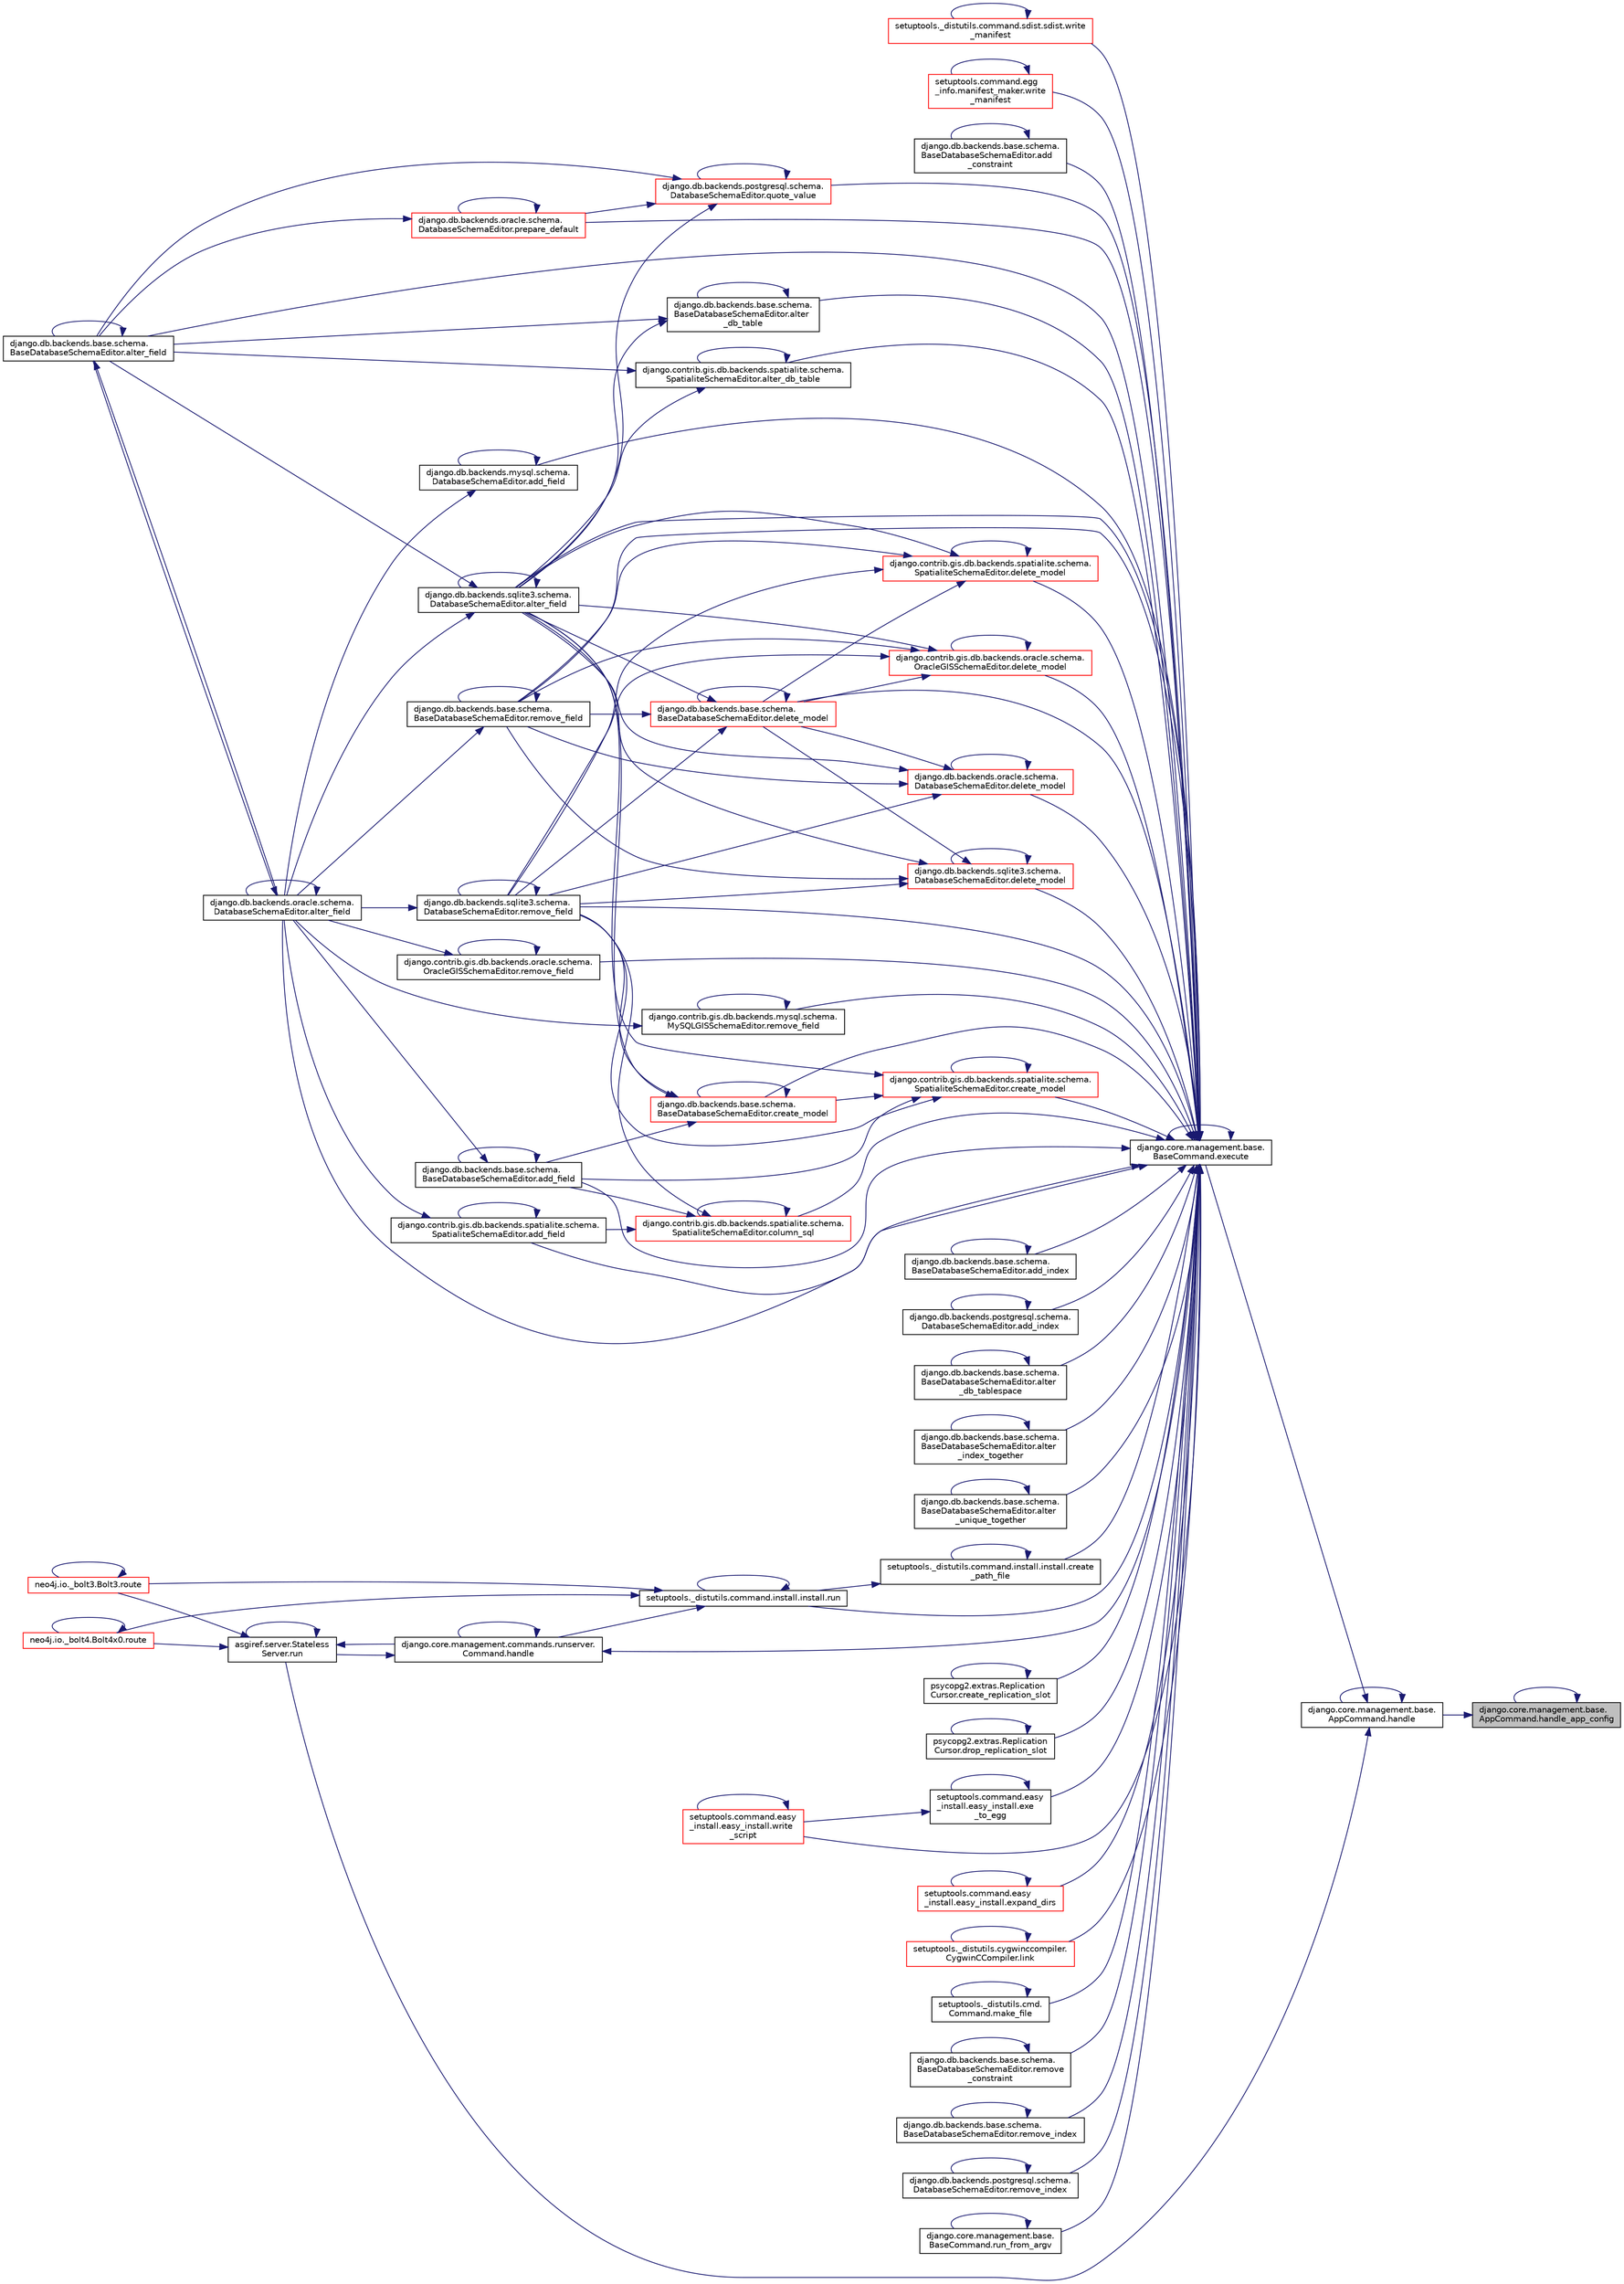 digraph "django.core.management.base.AppCommand.handle_app_config"
{
 // LATEX_PDF_SIZE
  edge [fontname="Helvetica",fontsize="10",labelfontname="Helvetica",labelfontsize="10"];
  node [fontname="Helvetica",fontsize="10",shape=record];
  rankdir="RL";
  Node1 [label="django.core.management.base.\lAppCommand.handle_app_config",height=0.2,width=0.4,color="black", fillcolor="grey75", style="filled", fontcolor="black",tooltip=" "];
  Node1 -> Node2 [dir="back",color="midnightblue",fontsize="10",style="solid",fontname="Helvetica"];
  Node2 [label="django.core.management.base.\lAppCommand.handle",height=0.2,width=0.4,color="black", fillcolor="white", style="filled",URL="$d6/d14/classdjango_1_1core_1_1management_1_1base_1_1_app_command.html#ac3fe06aaba55489030ab8ab58a728fd6",tooltip=" "];
  Node2 -> Node3 [dir="back",color="midnightblue",fontsize="10",style="solid",fontname="Helvetica"];
  Node3 [label="django.core.management.base.\lBaseCommand.execute",height=0.2,width=0.4,color="black", fillcolor="white", style="filled",URL="$db/da3/classdjango_1_1core_1_1management_1_1base_1_1_base_command.html#a900029c213c1456bbd6f8e5b8ead2201",tooltip=" "];
  Node3 -> Node4 [dir="back",color="midnightblue",fontsize="10",style="solid",fontname="Helvetica"];
  Node4 [label="django.db.backends.base.schema.\lBaseDatabaseSchemaEditor.add\l_constraint",height=0.2,width=0.4,color="black", fillcolor="white", style="filled",URL="$d7/d55/classdjango_1_1db_1_1backends_1_1base_1_1schema_1_1_base_database_schema_editor.html#a61de1c3cba86c7877b5ea3a70022b6d4",tooltip=" "];
  Node4 -> Node4 [dir="back",color="midnightblue",fontsize="10",style="solid",fontname="Helvetica"];
  Node3 -> Node5 [dir="back",color="midnightblue",fontsize="10",style="solid",fontname="Helvetica"];
  Node5 [label="django.contrib.gis.db.backends.spatialite.schema.\lSpatialiteSchemaEditor.add_field",height=0.2,width=0.4,color="black", fillcolor="white", style="filled",URL="$da/dec/classdjango_1_1contrib_1_1gis_1_1db_1_1backends_1_1spatialite_1_1schema_1_1_spatialite_schema_editor.html#abb80ee8b31babcd12964eee5f00210e8",tooltip=" "];
  Node5 -> Node5 [dir="back",color="midnightblue",fontsize="10",style="solid",fontname="Helvetica"];
  Node5 -> Node6 [dir="back",color="midnightblue",fontsize="10",style="solid",fontname="Helvetica"];
  Node6 [label="django.db.backends.oracle.schema.\lDatabaseSchemaEditor.alter_field",height=0.2,width=0.4,color="black", fillcolor="white", style="filled",URL="$d7/db6/classdjango_1_1db_1_1backends_1_1oracle_1_1schema_1_1_database_schema_editor.html#a5b01701c9307285a003263949056a7d9",tooltip=" "];
  Node6 -> Node7 [dir="back",color="midnightblue",fontsize="10",style="solid",fontname="Helvetica"];
  Node7 [label="django.db.backends.base.schema.\lBaseDatabaseSchemaEditor.alter_field",height=0.2,width=0.4,color="black", fillcolor="white", style="filled",URL="$d7/d55/classdjango_1_1db_1_1backends_1_1base_1_1schema_1_1_base_database_schema_editor.html#a1e98c7754ae075b963c62a50de4b3009",tooltip=" "];
  Node7 -> Node7 [dir="back",color="midnightblue",fontsize="10",style="solid",fontname="Helvetica"];
  Node7 -> Node6 [dir="back",color="midnightblue",fontsize="10",style="solid",fontname="Helvetica"];
  Node6 -> Node6 [dir="back",color="midnightblue",fontsize="10",style="solid",fontname="Helvetica"];
  Node3 -> Node8 [dir="back",color="midnightblue",fontsize="10",style="solid",fontname="Helvetica"];
  Node8 [label="django.db.backends.base.schema.\lBaseDatabaseSchemaEditor.add_field",height=0.2,width=0.4,color="black", fillcolor="white", style="filled",URL="$d7/d55/classdjango_1_1db_1_1backends_1_1base_1_1schema_1_1_base_database_schema_editor.html#a84ef3042191ba412b44109adbff44be7",tooltip=" "];
  Node8 -> Node8 [dir="back",color="midnightblue",fontsize="10",style="solid",fontname="Helvetica"];
  Node8 -> Node6 [dir="back",color="midnightblue",fontsize="10",style="solid",fontname="Helvetica"];
  Node3 -> Node9 [dir="back",color="midnightblue",fontsize="10",style="solid",fontname="Helvetica"];
  Node9 [label="django.db.backends.mysql.schema.\lDatabaseSchemaEditor.add_field",height=0.2,width=0.4,color="black", fillcolor="white", style="filled",URL="$d7/d2a/classdjango_1_1db_1_1backends_1_1mysql_1_1schema_1_1_database_schema_editor.html#aaf7a2aa1f29921bab1bcb2ad3ba19a99",tooltip=" "];
  Node9 -> Node9 [dir="back",color="midnightblue",fontsize="10",style="solid",fontname="Helvetica"];
  Node9 -> Node6 [dir="back",color="midnightblue",fontsize="10",style="solid",fontname="Helvetica"];
  Node3 -> Node10 [dir="back",color="midnightblue",fontsize="10",style="solid",fontname="Helvetica"];
  Node10 [label="django.db.backends.base.schema.\lBaseDatabaseSchemaEditor.add_index",height=0.2,width=0.4,color="black", fillcolor="white", style="filled",URL="$d7/d55/classdjango_1_1db_1_1backends_1_1base_1_1schema_1_1_base_database_schema_editor.html#af979a7da196adbeb188880f18906e3a5",tooltip=" "];
  Node10 -> Node10 [dir="back",color="midnightblue",fontsize="10",style="solid",fontname="Helvetica"];
  Node3 -> Node11 [dir="back",color="midnightblue",fontsize="10",style="solid",fontname="Helvetica"];
  Node11 [label="django.db.backends.postgresql.schema.\lDatabaseSchemaEditor.add_index",height=0.2,width=0.4,color="black", fillcolor="white", style="filled",URL="$d9/d06/classdjango_1_1db_1_1backends_1_1postgresql_1_1schema_1_1_database_schema_editor.html#aeff7a817bcc5ecf8385eada59799451d",tooltip=" "];
  Node11 -> Node11 [dir="back",color="midnightblue",fontsize="10",style="solid",fontname="Helvetica"];
  Node3 -> Node12 [dir="back",color="midnightblue",fontsize="10",style="solid",fontname="Helvetica"];
  Node12 [label="django.db.backends.base.schema.\lBaseDatabaseSchemaEditor.alter\l_db_table",height=0.2,width=0.4,color="black", fillcolor="white", style="filled",URL="$d7/d55/classdjango_1_1db_1_1backends_1_1base_1_1schema_1_1_base_database_schema_editor.html#a2d4495604fac1f3741dc4fc4da6bd159",tooltip=" "];
  Node12 -> Node12 [dir="back",color="midnightblue",fontsize="10",style="solid",fontname="Helvetica"];
  Node12 -> Node7 [dir="back",color="midnightblue",fontsize="10",style="solid",fontname="Helvetica"];
  Node12 -> Node13 [dir="back",color="midnightblue",fontsize="10",style="solid",fontname="Helvetica"];
  Node13 [label="django.db.backends.sqlite3.schema.\lDatabaseSchemaEditor.alter_field",height=0.2,width=0.4,color="black", fillcolor="white", style="filled",URL="$d0/dfb/classdjango_1_1db_1_1backends_1_1sqlite3_1_1schema_1_1_database_schema_editor.html#a7d46751f4c7f167f0e2d6416c2e6b155",tooltip=" "];
  Node13 -> Node7 [dir="back",color="midnightblue",fontsize="10",style="solid",fontname="Helvetica"];
  Node13 -> Node6 [dir="back",color="midnightblue",fontsize="10",style="solid",fontname="Helvetica"];
  Node13 -> Node13 [dir="back",color="midnightblue",fontsize="10",style="solid",fontname="Helvetica"];
  Node3 -> Node14 [dir="back",color="midnightblue",fontsize="10",style="solid",fontname="Helvetica"];
  Node14 [label="django.contrib.gis.db.backends.spatialite.schema.\lSpatialiteSchemaEditor.alter_db_table",height=0.2,width=0.4,color="black", fillcolor="white", style="filled",URL="$da/dec/classdjango_1_1contrib_1_1gis_1_1db_1_1backends_1_1spatialite_1_1schema_1_1_spatialite_schema_editor.html#aa633662c58f852bcf5fbe971a6a3ca2a",tooltip=" "];
  Node14 -> Node14 [dir="back",color="midnightblue",fontsize="10",style="solid",fontname="Helvetica"];
  Node14 -> Node7 [dir="back",color="midnightblue",fontsize="10",style="solid",fontname="Helvetica"];
  Node14 -> Node13 [dir="back",color="midnightblue",fontsize="10",style="solid",fontname="Helvetica"];
  Node3 -> Node15 [dir="back",color="midnightblue",fontsize="10",style="solid",fontname="Helvetica"];
  Node15 [label="django.db.backends.base.schema.\lBaseDatabaseSchemaEditor.alter\l_db_tablespace",height=0.2,width=0.4,color="black", fillcolor="white", style="filled",URL="$d7/d55/classdjango_1_1db_1_1backends_1_1base_1_1schema_1_1_base_database_schema_editor.html#a9de69f60ededa0b4f41153caf2f4397d",tooltip=" "];
  Node15 -> Node15 [dir="back",color="midnightblue",fontsize="10",style="solid",fontname="Helvetica"];
  Node3 -> Node7 [dir="back",color="midnightblue",fontsize="10",style="solid",fontname="Helvetica"];
  Node3 -> Node6 [dir="back",color="midnightblue",fontsize="10",style="solid",fontname="Helvetica"];
  Node3 -> Node13 [dir="back",color="midnightblue",fontsize="10",style="solid",fontname="Helvetica"];
  Node3 -> Node16 [dir="back",color="midnightblue",fontsize="10",style="solid",fontname="Helvetica"];
  Node16 [label="django.db.backends.base.schema.\lBaseDatabaseSchemaEditor.alter\l_index_together",height=0.2,width=0.4,color="black", fillcolor="white", style="filled",URL="$d7/d55/classdjango_1_1db_1_1backends_1_1base_1_1schema_1_1_base_database_schema_editor.html#a72b130d76b62c2049062a9474ee89244",tooltip=" "];
  Node16 -> Node16 [dir="back",color="midnightblue",fontsize="10",style="solid",fontname="Helvetica"];
  Node3 -> Node17 [dir="back",color="midnightblue",fontsize="10",style="solid",fontname="Helvetica"];
  Node17 [label="django.db.backends.base.schema.\lBaseDatabaseSchemaEditor.alter\l_unique_together",height=0.2,width=0.4,color="black", fillcolor="white", style="filled",URL="$d7/d55/classdjango_1_1db_1_1backends_1_1base_1_1schema_1_1_base_database_schema_editor.html#ab186583c0a27fd2fb8fa3d10928324f7",tooltip=" "];
  Node17 -> Node17 [dir="back",color="midnightblue",fontsize="10",style="solid",fontname="Helvetica"];
  Node3 -> Node18 [dir="back",color="midnightblue",fontsize="10",style="solid",fontname="Helvetica"];
  Node18 [label="django.contrib.gis.db.backends.spatialite.schema.\lSpatialiteSchemaEditor.column_sql",height=0.2,width=0.4,color="red", fillcolor="white", style="filled",URL="$da/dec/classdjango_1_1contrib_1_1gis_1_1db_1_1backends_1_1spatialite_1_1schema_1_1_spatialite_schema_editor.html#a0421b7e77616a121487fd068d53ee024",tooltip=" "];
  Node18 -> Node5 [dir="back",color="midnightblue",fontsize="10",style="solid",fontname="Helvetica"];
  Node18 -> Node8 [dir="back",color="midnightblue",fontsize="10",style="solid",fontname="Helvetica"];
  Node18 -> Node18 [dir="back",color="midnightblue",fontsize="10",style="solid",fontname="Helvetica"];
  Node18 -> Node19 [dir="back",color="midnightblue",fontsize="10",style="solid",fontname="Helvetica"];
  Node19 [label="django.db.backends.sqlite3.schema.\lDatabaseSchemaEditor.remove_field",height=0.2,width=0.4,color="black", fillcolor="white", style="filled",URL="$d0/dfb/classdjango_1_1db_1_1backends_1_1sqlite3_1_1schema_1_1_database_schema_editor.html#ae22ee9d32c96a0b4655ecb64f293e39b",tooltip=" "];
  Node19 -> Node6 [dir="back",color="midnightblue",fontsize="10",style="solid",fontname="Helvetica"];
  Node19 -> Node19 [dir="back",color="midnightblue",fontsize="10",style="solid",fontname="Helvetica"];
  Node3 -> Node23 [dir="back",color="midnightblue",fontsize="10",style="solid",fontname="Helvetica"];
  Node23 [label="django.contrib.gis.db.backends.spatialite.schema.\lSpatialiteSchemaEditor.create_model",height=0.2,width=0.4,color="red", fillcolor="white", style="filled",URL="$da/dec/classdjango_1_1contrib_1_1gis_1_1db_1_1backends_1_1spatialite_1_1schema_1_1_spatialite_schema_editor.html#afe72784dbd83f11f480baa347e690370",tooltip=" "];
  Node23 -> Node8 [dir="back",color="midnightblue",fontsize="10",style="solid",fontname="Helvetica"];
  Node23 -> Node13 [dir="back",color="midnightblue",fontsize="10",style="solid",fontname="Helvetica"];
  Node23 -> Node23 [dir="back",color="midnightblue",fontsize="10",style="solid",fontname="Helvetica"];
  Node23 -> Node21 [dir="back",color="midnightblue",fontsize="10",style="solid",fontname="Helvetica"];
  Node21 [label="django.db.backends.base.schema.\lBaseDatabaseSchemaEditor.create_model",height=0.2,width=0.4,color="red", fillcolor="white", style="filled",URL="$d7/d55/classdjango_1_1db_1_1backends_1_1base_1_1schema_1_1_base_database_schema_editor.html#a7150ab080c86d910615971eaa1bfef49",tooltip=" "];
  Node21 -> Node8 [dir="back",color="midnightblue",fontsize="10",style="solid",fontname="Helvetica"];
  Node21 -> Node13 [dir="back",color="midnightblue",fontsize="10",style="solid",fontname="Helvetica"];
  Node21 -> Node21 [dir="back",color="midnightblue",fontsize="10",style="solid",fontname="Helvetica"];
  Node21 -> Node19 [dir="back",color="midnightblue",fontsize="10",style="solid",fontname="Helvetica"];
  Node23 -> Node19 [dir="back",color="midnightblue",fontsize="10",style="solid",fontname="Helvetica"];
  Node3 -> Node21 [dir="back",color="midnightblue",fontsize="10",style="solid",fontname="Helvetica"];
  Node3 -> Node24 [dir="back",color="midnightblue",fontsize="10",style="solid",fontname="Helvetica"];
  Node24 [label="setuptools._distutils.command.install.install.create\l_path_file",height=0.2,width=0.4,color="black", fillcolor="white", style="filled",URL="$de/df7/classsetuptools_1_1__distutils_1_1command_1_1install_1_1install.html#a9e2261365edef5c6f49646fb68527f8b",tooltip=" "];
  Node24 -> Node24 [dir="back",color="midnightblue",fontsize="10",style="solid",fontname="Helvetica"];
  Node24 -> Node25 [dir="back",color="midnightblue",fontsize="10",style="solid",fontname="Helvetica"];
  Node25 [label="setuptools._distutils.command.install.install.run",height=0.2,width=0.4,color="black", fillcolor="white", style="filled",URL="$de/df7/classsetuptools_1_1__distutils_1_1command_1_1install_1_1install.html#ae12edd991819be7f8cb0ca36de30c3ed",tooltip=" "];
  Node25 -> Node26 [dir="back",color="midnightblue",fontsize="10",style="solid",fontname="Helvetica"];
  Node26 [label="django.core.management.commands.runserver.\lCommand.handle",height=0.2,width=0.4,color="black", fillcolor="white", style="filled",URL="$d7/de0/classdjango_1_1core_1_1management_1_1commands_1_1runserver_1_1_command.html#a579588cdb4e499ab94e66fbc663d986c",tooltip=" "];
  Node26 -> Node3 [dir="back",color="midnightblue",fontsize="10",style="solid",fontname="Helvetica"];
  Node26 -> Node26 [dir="back",color="midnightblue",fontsize="10",style="solid",fontname="Helvetica"];
  Node26 -> Node27 [dir="back",color="midnightblue",fontsize="10",style="solid",fontname="Helvetica"];
  Node27 [label="asgiref.server.Stateless\lServer.run",height=0.2,width=0.4,color="black", fillcolor="white", style="filled",URL="$d7/d61/classasgiref_1_1server_1_1_stateless_server.html#a53bf7ab54c91edd3cf3838b62e0a8bed",tooltip="Mainloop and handling."];
  Node27 -> Node26 [dir="back",color="midnightblue",fontsize="10",style="solid",fontname="Helvetica"];
  Node27 -> Node28 [dir="back",color="midnightblue",fontsize="10",style="solid",fontname="Helvetica"];
  Node28 [label="neo4j.io._bolt3.Bolt3.route",height=0.2,width=0.4,color="red", fillcolor="white", style="filled",URL="$db/d66/classneo4j_1_1io_1_1__bolt3_1_1_bolt3.html#af735de14dbf5cec61d93fd9fc396afd8",tooltip=" "];
  Node28 -> Node28 [dir="back",color="midnightblue",fontsize="10",style="solid",fontname="Helvetica"];
  Node27 -> Node112 [dir="back",color="midnightblue",fontsize="10",style="solid",fontname="Helvetica"];
  Node112 [label="neo4j.io._bolt4.Bolt4x0.route",height=0.2,width=0.4,color="red", fillcolor="white", style="filled",URL="$d2/dd8/classneo4j_1_1io_1_1__bolt4_1_1_bolt4x0.html#a9cbebb3429f2781e149d2d8c16e423e7",tooltip=" "];
  Node112 -> Node112 [dir="back",color="midnightblue",fontsize="10",style="solid",fontname="Helvetica"];
  Node27 -> Node27 [dir="back",color="midnightblue",fontsize="10",style="solid",fontname="Helvetica"];
  Node25 -> Node28 [dir="back",color="midnightblue",fontsize="10",style="solid",fontname="Helvetica"];
  Node25 -> Node112 [dir="back",color="midnightblue",fontsize="10",style="solid",fontname="Helvetica"];
  Node25 -> Node25 [dir="back",color="midnightblue",fontsize="10",style="solid",fontname="Helvetica"];
  Node3 -> Node634 [dir="back",color="midnightblue",fontsize="10",style="solid",fontname="Helvetica"];
  Node634 [label="psycopg2.extras.Replication\lCursor.create_replication_slot",height=0.2,width=0.4,color="black", fillcolor="white", style="filled",URL="$d7/d59/classpsycopg2_1_1extras_1_1_replication_cursor.html#ad602c0c4f87fe3e8d7710420eccc84ab",tooltip=" "];
  Node634 -> Node634 [dir="back",color="midnightblue",fontsize="10",style="solid",fontname="Helvetica"];
  Node3 -> Node635 [dir="back",color="midnightblue",fontsize="10",style="solid",fontname="Helvetica"];
  Node635 [label="django.contrib.gis.db.backends.oracle.schema.\lOracleGISSchemaEditor.delete_model",height=0.2,width=0.4,color="red", fillcolor="white", style="filled",URL="$da/d64/classdjango_1_1contrib_1_1gis_1_1db_1_1backends_1_1oracle_1_1schema_1_1_oracle_g_i_s_schema_editor.html#a2cde883bef91217096a8f505d8950744",tooltip=" "];
  Node635 -> Node13 [dir="back",color="midnightblue",fontsize="10",style="solid",fontname="Helvetica"];
  Node635 -> Node635 [dir="back",color="midnightblue",fontsize="10",style="solid",fontname="Helvetica"];
  Node635 -> Node636 [dir="back",color="midnightblue",fontsize="10",style="solid",fontname="Helvetica"];
  Node636 [label="django.db.backends.base.schema.\lBaseDatabaseSchemaEditor.delete_model",height=0.2,width=0.4,color="red", fillcolor="white", style="filled",URL="$d7/d55/classdjango_1_1db_1_1backends_1_1base_1_1schema_1_1_base_database_schema_editor.html#a9bffa8d742fa21c27c67ec30e8716c0d",tooltip=" "];
  Node636 -> Node13 [dir="back",color="midnightblue",fontsize="10",style="solid",fontname="Helvetica"];
  Node636 -> Node636 [dir="back",color="midnightblue",fontsize="10",style="solid",fontname="Helvetica"];
  Node636 -> Node637 [dir="back",color="midnightblue",fontsize="10",style="solid",fontname="Helvetica"];
  Node637 [label="django.db.backends.base.schema.\lBaseDatabaseSchemaEditor.remove_field",height=0.2,width=0.4,color="black", fillcolor="white", style="filled",URL="$d7/d55/classdjango_1_1db_1_1backends_1_1base_1_1schema_1_1_base_database_schema_editor.html#a6f95ae52a38e653d923168aaed385c5c",tooltip=" "];
  Node637 -> Node6 [dir="back",color="midnightblue",fontsize="10",style="solid",fontname="Helvetica"];
  Node637 -> Node637 [dir="back",color="midnightblue",fontsize="10",style="solid",fontname="Helvetica"];
  Node636 -> Node19 [dir="back",color="midnightblue",fontsize="10",style="solid",fontname="Helvetica"];
  Node635 -> Node637 [dir="back",color="midnightblue",fontsize="10",style="solid",fontname="Helvetica"];
  Node635 -> Node19 [dir="back",color="midnightblue",fontsize="10",style="solid",fontname="Helvetica"];
  Node3 -> Node636 [dir="back",color="midnightblue",fontsize="10",style="solid",fontname="Helvetica"];
  Node3 -> Node638 [dir="back",color="midnightblue",fontsize="10",style="solid",fontname="Helvetica"];
  Node638 [label="django.db.backends.oracle.schema.\lDatabaseSchemaEditor.delete_model",height=0.2,width=0.4,color="red", fillcolor="white", style="filled",URL="$d7/db6/classdjango_1_1db_1_1backends_1_1oracle_1_1schema_1_1_database_schema_editor.html#a5244883b31e075305aff8b1b54094999",tooltip=" "];
  Node638 -> Node13 [dir="back",color="midnightblue",fontsize="10",style="solid",fontname="Helvetica"];
  Node638 -> Node636 [dir="back",color="midnightblue",fontsize="10",style="solid",fontname="Helvetica"];
  Node638 -> Node638 [dir="back",color="midnightblue",fontsize="10",style="solid",fontname="Helvetica"];
  Node638 -> Node637 [dir="back",color="midnightblue",fontsize="10",style="solid",fontname="Helvetica"];
  Node638 -> Node19 [dir="back",color="midnightblue",fontsize="10",style="solid",fontname="Helvetica"];
  Node3 -> Node639 [dir="back",color="midnightblue",fontsize="10",style="solid",fontname="Helvetica"];
  Node639 [label="django.contrib.gis.db.backends.spatialite.schema.\lSpatialiteSchemaEditor.delete_model",height=0.2,width=0.4,color="red", fillcolor="white", style="filled",URL="$da/dec/classdjango_1_1contrib_1_1gis_1_1db_1_1backends_1_1spatialite_1_1schema_1_1_spatialite_schema_editor.html#a6b9280bdda8121896811437f1457bf89",tooltip=" "];
  Node639 -> Node13 [dir="back",color="midnightblue",fontsize="10",style="solid",fontname="Helvetica"];
  Node639 -> Node636 [dir="back",color="midnightblue",fontsize="10",style="solid",fontname="Helvetica"];
  Node639 -> Node639 [dir="back",color="midnightblue",fontsize="10",style="solid",fontname="Helvetica"];
  Node639 -> Node637 [dir="back",color="midnightblue",fontsize="10",style="solid",fontname="Helvetica"];
  Node639 -> Node19 [dir="back",color="midnightblue",fontsize="10",style="solid",fontname="Helvetica"];
  Node3 -> Node640 [dir="back",color="midnightblue",fontsize="10",style="solid",fontname="Helvetica"];
  Node640 [label="django.db.backends.sqlite3.schema.\lDatabaseSchemaEditor.delete_model",height=0.2,width=0.4,color="red", fillcolor="white", style="filled",URL="$d0/dfb/classdjango_1_1db_1_1backends_1_1sqlite3_1_1schema_1_1_database_schema_editor.html#af8f3ffd1f32155372ae07a05aec9d00a",tooltip=" "];
  Node640 -> Node13 [dir="back",color="midnightblue",fontsize="10",style="solid",fontname="Helvetica"];
  Node640 -> Node636 [dir="back",color="midnightblue",fontsize="10",style="solid",fontname="Helvetica"];
  Node640 -> Node640 [dir="back",color="midnightblue",fontsize="10",style="solid",fontname="Helvetica"];
  Node640 -> Node637 [dir="back",color="midnightblue",fontsize="10",style="solid",fontname="Helvetica"];
  Node640 -> Node19 [dir="back",color="midnightblue",fontsize="10",style="solid",fontname="Helvetica"];
  Node3 -> Node641 [dir="back",color="midnightblue",fontsize="10",style="solid",fontname="Helvetica"];
  Node641 [label="psycopg2.extras.Replication\lCursor.drop_replication_slot",height=0.2,width=0.4,color="black", fillcolor="white", style="filled",URL="$d7/d59/classpsycopg2_1_1extras_1_1_replication_cursor.html#aa8a99705ee7a0099b271217c8df7070b",tooltip=" "];
  Node641 -> Node641 [dir="back",color="midnightblue",fontsize="10",style="solid",fontname="Helvetica"];
  Node3 -> Node642 [dir="back",color="midnightblue",fontsize="10",style="solid",fontname="Helvetica"];
  Node642 [label="setuptools.command.easy\l_install.easy_install.exe\l_to_egg",height=0.2,width=0.4,color="black", fillcolor="white", style="filled",URL="$da/d83/classsetuptools_1_1command_1_1easy__install_1_1easy__install.html#a6f10cb0ea951a92815d653d2c0dca597",tooltip=" "];
  Node642 -> Node642 [dir="back",color="midnightblue",fontsize="10",style="solid",fontname="Helvetica"];
  Node642 -> Node643 [dir="back",color="midnightblue",fontsize="10",style="solid",fontname="Helvetica"];
  Node643 [label="setuptools.command.easy\l_install.easy_install.write\l_script",height=0.2,width=0.4,color="red", fillcolor="white", style="filled",URL="$da/d83/classsetuptools_1_1command_1_1easy__install_1_1easy__install.html#ac39a37c389cdaef20825f497e941c018",tooltip=" "];
  Node643 -> Node643 [dir="back",color="midnightblue",fontsize="10",style="solid",fontname="Helvetica"];
  Node3 -> Node3 [dir="back",color="midnightblue",fontsize="10",style="solid",fontname="Helvetica"];
  Node3 -> Node654 [dir="back",color="midnightblue",fontsize="10",style="solid",fontname="Helvetica"];
  Node654 [label="setuptools.command.easy\l_install.easy_install.expand_dirs",height=0.2,width=0.4,color="red", fillcolor="white", style="filled",URL="$da/d83/classsetuptools_1_1command_1_1easy__install_1_1easy__install.html#aa80f434db80539ca073e81f40d71ffb8",tooltip=" "];
  Node654 -> Node654 [dir="back",color="midnightblue",fontsize="10",style="solid",fontname="Helvetica"];
  Node3 -> Node655 [dir="back",color="midnightblue",fontsize="10",style="solid",fontname="Helvetica"];
  Node655 [label="setuptools._distutils.cygwinccompiler.\lCygwinCCompiler.link",height=0.2,width=0.4,color="red", fillcolor="white", style="filled",URL="$d5/d19/classsetuptools_1_1__distutils_1_1cygwinccompiler_1_1_cygwin_c_compiler.html#adf60750f2fa91bae514c22f726a80768",tooltip=" "];
  Node655 -> Node655 [dir="back",color="midnightblue",fontsize="10",style="solid",fontname="Helvetica"];
  Node3 -> Node662 [dir="back",color="midnightblue",fontsize="10",style="solid",fontname="Helvetica"];
  Node662 [label="setuptools._distutils.cmd.\lCommand.make_file",height=0.2,width=0.4,color="black", fillcolor="white", style="filled",URL="$dd/df5/classsetuptools_1_1__distutils_1_1cmd_1_1_command.html#ab3d3a89fe0d6c0aa4d8b92ef5c2dce66",tooltip=" "];
  Node662 -> Node662 [dir="back",color="midnightblue",fontsize="10",style="solid",fontname="Helvetica"];
  Node3 -> Node663 [dir="back",color="midnightblue",fontsize="10",style="solid",fontname="Helvetica"];
  Node663 [label="django.db.backends.oracle.schema.\lDatabaseSchemaEditor.prepare_default",height=0.2,width=0.4,color="red", fillcolor="white", style="filled",URL="$d7/db6/classdjango_1_1db_1_1backends_1_1oracle_1_1schema_1_1_database_schema_editor.html#af9630487ef01ee2345049cd894619d15",tooltip=" "];
  Node663 -> Node7 [dir="back",color="midnightblue",fontsize="10",style="solid",fontname="Helvetica"];
  Node663 -> Node663 [dir="back",color="midnightblue",fontsize="10",style="solid",fontname="Helvetica"];
  Node3 -> Node665 [dir="back",color="midnightblue",fontsize="10",style="solid",fontname="Helvetica"];
  Node665 [label="django.db.backends.postgresql.schema.\lDatabaseSchemaEditor.quote_value",height=0.2,width=0.4,color="red", fillcolor="white", style="filled",URL="$d9/d06/classdjango_1_1db_1_1backends_1_1postgresql_1_1schema_1_1_database_schema_editor.html#ac374563bbc58b6159d7d99d9d521fd46",tooltip=" "];
  Node665 -> Node7 [dir="back",color="midnightblue",fontsize="10",style="solid",fontname="Helvetica"];
  Node665 -> Node13 [dir="back",color="midnightblue",fontsize="10",style="solid",fontname="Helvetica"];
  Node665 -> Node663 [dir="back",color="midnightblue",fontsize="10",style="solid",fontname="Helvetica"];
  Node665 -> Node665 [dir="back",color="midnightblue",fontsize="10",style="solid",fontname="Helvetica"];
  Node3 -> Node667 [dir="back",color="midnightblue",fontsize="10",style="solid",fontname="Helvetica"];
  Node667 [label="django.db.backends.base.schema.\lBaseDatabaseSchemaEditor.remove\l_constraint",height=0.2,width=0.4,color="black", fillcolor="white", style="filled",URL="$d7/d55/classdjango_1_1db_1_1backends_1_1base_1_1schema_1_1_base_database_schema_editor.html#a0e7fb0dca5a96fa23064eef778f48869",tooltip=" "];
  Node667 -> Node667 [dir="back",color="midnightblue",fontsize="10",style="solid",fontname="Helvetica"];
  Node3 -> Node668 [dir="back",color="midnightblue",fontsize="10",style="solid",fontname="Helvetica"];
  Node668 [label="django.contrib.gis.db.backends.mysql.schema.\lMySQLGISSchemaEditor.remove_field",height=0.2,width=0.4,color="black", fillcolor="white", style="filled",URL="$db/d38/classdjango_1_1contrib_1_1gis_1_1db_1_1backends_1_1mysql_1_1schema_1_1_my_s_q_l_g_i_s_schema_editor.html#aeac2b7bb24c2522a7e582486de7014bb",tooltip=" "];
  Node668 -> Node6 [dir="back",color="midnightblue",fontsize="10",style="solid",fontname="Helvetica"];
  Node668 -> Node668 [dir="back",color="midnightblue",fontsize="10",style="solid",fontname="Helvetica"];
  Node3 -> Node669 [dir="back",color="midnightblue",fontsize="10",style="solid",fontname="Helvetica"];
  Node669 [label="django.contrib.gis.db.backends.oracle.schema.\lOracleGISSchemaEditor.remove_field",height=0.2,width=0.4,color="black", fillcolor="white", style="filled",URL="$da/d64/classdjango_1_1contrib_1_1gis_1_1db_1_1backends_1_1oracle_1_1schema_1_1_oracle_g_i_s_schema_editor.html#a6bfba9bf991ed7bec75248bac97b3bf6",tooltip=" "];
  Node669 -> Node6 [dir="back",color="midnightblue",fontsize="10",style="solid",fontname="Helvetica"];
  Node669 -> Node669 [dir="back",color="midnightblue",fontsize="10",style="solid",fontname="Helvetica"];
  Node3 -> Node637 [dir="back",color="midnightblue",fontsize="10",style="solid",fontname="Helvetica"];
  Node3 -> Node19 [dir="back",color="midnightblue",fontsize="10",style="solid",fontname="Helvetica"];
  Node3 -> Node670 [dir="back",color="midnightblue",fontsize="10",style="solid",fontname="Helvetica"];
  Node670 [label="django.db.backends.base.schema.\lBaseDatabaseSchemaEditor.remove_index",height=0.2,width=0.4,color="black", fillcolor="white", style="filled",URL="$d7/d55/classdjango_1_1db_1_1backends_1_1base_1_1schema_1_1_base_database_schema_editor.html#a6e95a5679f739f9fcdb35a81836ba306",tooltip=" "];
  Node670 -> Node670 [dir="back",color="midnightblue",fontsize="10",style="solid",fontname="Helvetica"];
  Node3 -> Node671 [dir="back",color="midnightblue",fontsize="10",style="solid",fontname="Helvetica"];
  Node671 [label="django.db.backends.postgresql.schema.\lDatabaseSchemaEditor.remove_index",height=0.2,width=0.4,color="black", fillcolor="white", style="filled",URL="$d9/d06/classdjango_1_1db_1_1backends_1_1postgresql_1_1schema_1_1_database_schema_editor.html#aac1f726feba15e963a8a7bdf4b212984",tooltip=" "];
  Node671 -> Node671 [dir="back",color="midnightblue",fontsize="10",style="solid",fontname="Helvetica"];
  Node3 -> Node25 [dir="back",color="midnightblue",fontsize="10",style="solid",fontname="Helvetica"];
  Node3 -> Node672 [dir="back",color="midnightblue",fontsize="10",style="solid",fontname="Helvetica"];
  Node672 [label="django.core.management.base.\lBaseCommand.run_from_argv",height=0.2,width=0.4,color="black", fillcolor="white", style="filled",URL="$db/da3/classdjango_1_1core_1_1management_1_1base_1_1_base_command.html#a101b82321848e3c6056974fceb4ca635",tooltip=" "];
  Node672 -> Node672 [dir="back",color="midnightblue",fontsize="10",style="solid",fontname="Helvetica"];
  Node3 -> Node673 [dir="back",color="midnightblue",fontsize="10",style="solid",fontname="Helvetica"];
  Node673 [label="setuptools._distutils.command.sdist.sdist.write\l_manifest",height=0.2,width=0.4,color="red", fillcolor="white", style="filled",URL="$d1/dd7/classsetuptools_1_1__distutils_1_1command_1_1sdist_1_1sdist.html#a70596d45359ff9b18a4895628b9b5629",tooltip=" "];
  Node673 -> Node673 [dir="back",color="midnightblue",fontsize="10",style="solid",fontname="Helvetica"];
  Node3 -> Node676 [dir="back",color="midnightblue",fontsize="10",style="solid",fontname="Helvetica"];
  Node676 [label="setuptools.command.egg\l_info.manifest_maker.write\l_manifest",height=0.2,width=0.4,color="red", fillcolor="white", style="filled",URL="$df/d4c/classsetuptools_1_1command_1_1egg__info_1_1manifest__maker.html#abb201f5da34012395bbc74a7294f193b",tooltip=" "];
  Node676 -> Node676 [dir="back",color="midnightblue",fontsize="10",style="solid",fontname="Helvetica"];
  Node3 -> Node643 [dir="back",color="midnightblue",fontsize="10",style="solid",fontname="Helvetica"];
  Node2 -> Node2 [dir="back",color="midnightblue",fontsize="10",style="solid",fontname="Helvetica"];
  Node2 -> Node27 [dir="back",color="midnightblue",fontsize="10",style="solid",fontname="Helvetica"];
  Node1 -> Node1 [dir="back",color="midnightblue",fontsize="10",style="solid",fontname="Helvetica"];
}
